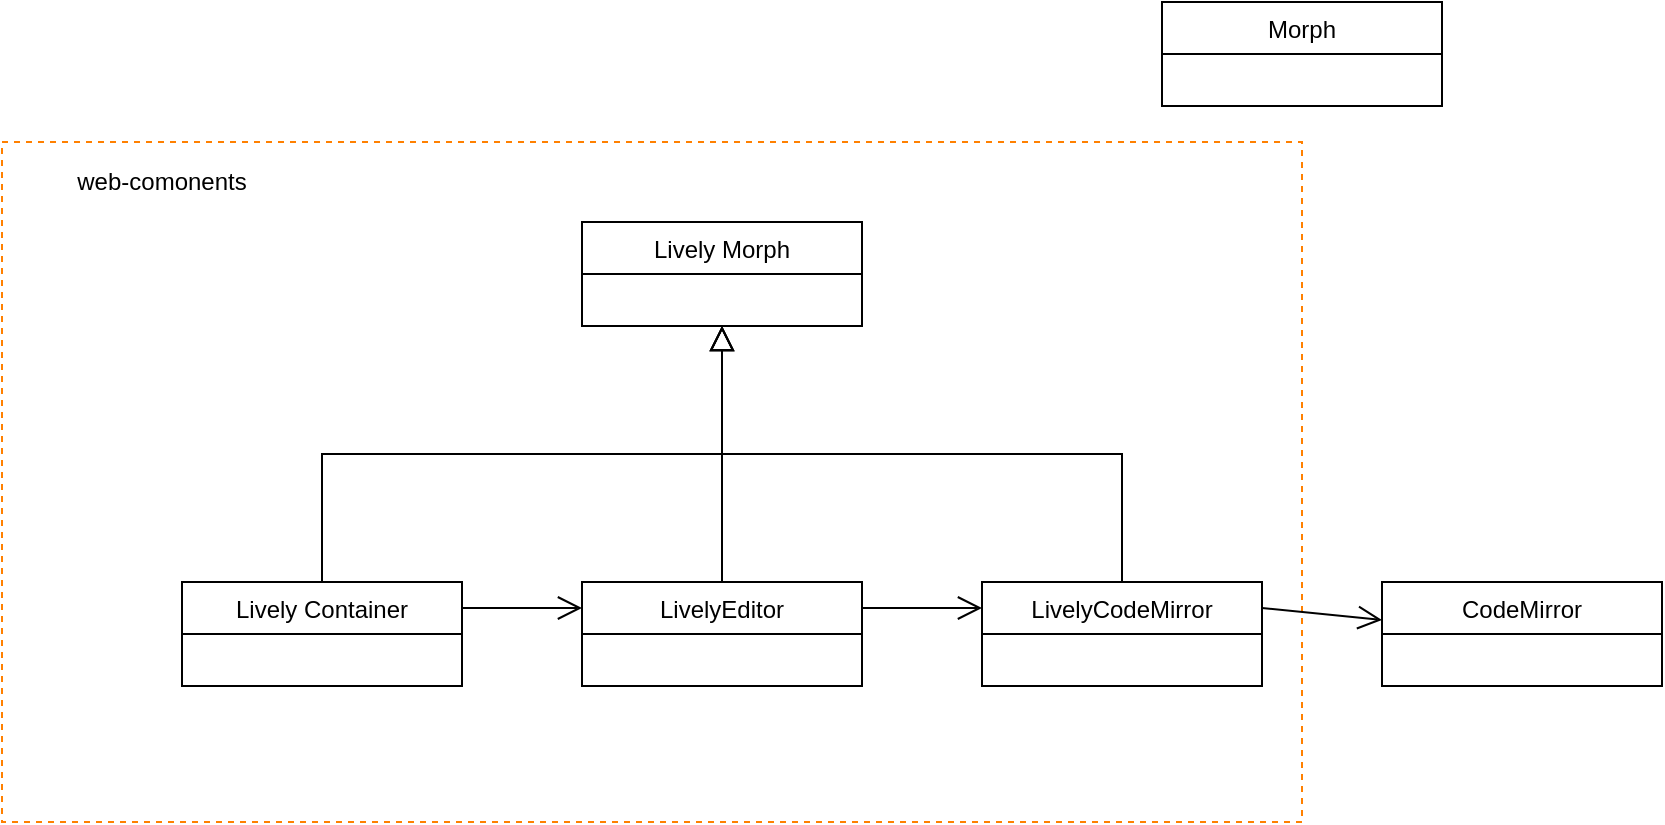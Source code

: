 <mxfile version="12.1.4" type="github" pages="1">
  <diagram name="Page-1" id="97a40813-6b03-0c74-37c1-0168de264b11">
    <mxGraphModel dx="988" dy="698" grid="1" gridSize="10" guides="1" tooltips="1" connect="1" arrows="1" fold="1" page="1" pageScale="1" pageWidth="1169" pageHeight="827" background="#ffffff" math="0" shadow="0">
      <root>
        <mxCell id="0"/>
        <mxCell id="1" parent="0"/>
        <mxCell id="lUxXpUzoLw0f5v7gHDcz-16" value="" style="rounded=0;whiteSpace=wrap;html=1;fillColor=none;dashed=1;strokeColor=#FF8000;" vertex="1" parent="1">
          <mxGeometry x="20" y="100" width="650" height="340" as="geometry"/>
        </mxCell>
        <mxCell id="lUxXpUzoLw0f5v7gHDcz-12" style="edgeStyle=orthogonalEdgeStyle;rounded=0;orthogonalLoop=1;jettySize=auto;html=1;entryX=0.5;entryY=1;entryDx=0;entryDy=0;exitX=0.5;exitY=0;exitDx=0;exitDy=0;endArrow=block;endFill=0;strokeWidth=1;endSize=10;" edge="1" parent="1" source="lUxXpUzoLw0f5v7gHDcz-1" target="lUxXpUzoLw0f5v7gHDcz-11">
          <mxGeometry relative="1" as="geometry">
            <mxPoint x="360" y="140" as="targetPoint"/>
          </mxGeometry>
        </mxCell>
        <mxCell id="lUxXpUzoLw0f5v7gHDcz-1" value="Lively Container" style="swimlane;fontStyle=0;childLayout=stackLayout;horizontal=1;startSize=26;fillColor=none;horizontalStack=0;resizeParent=1;resizeParentMax=0;resizeLast=0;collapsible=1;marginBottom=0;" vertex="1" parent="1">
          <mxGeometry x="110" y="320" width="140" height="52" as="geometry"/>
        </mxCell>
        <mxCell id="lUxXpUzoLw0f5v7gHDcz-13" style="edgeStyle=orthogonalEdgeStyle;rounded=0;orthogonalLoop=1;jettySize=auto;html=1;exitX=0.5;exitY=0;exitDx=0;exitDy=0;entryX=0.5;entryY=1;entryDx=0;entryDy=0;endArrow=block;endFill=0;strokeWidth=1;endSize=10;" edge="1" parent="1" source="lUxXpUzoLw0f5v7gHDcz-5" target="lUxXpUzoLw0f5v7gHDcz-11">
          <mxGeometry relative="1" as="geometry">
            <mxPoint x="360" y="140" as="targetPoint"/>
          </mxGeometry>
        </mxCell>
        <mxCell id="lUxXpUzoLw0f5v7gHDcz-5" value="LivelyEditor" style="swimlane;fontStyle=0;childLayout=stackLayout;horizontal=1;startSize=26;fillColor=none;horizontalStack=0;resizeParent=1;resizeParentMax=0;resizeLast=0;collapsible=1;marginBottom=0;" vertex="1" parent="1">
          <mxGeometry x="310" y="320" width="140" height="52" as="geometry"/>
        </mxCell>
        <mxCell id="lUxXpUzoLw0f5v7gHDcz-14" style="edgeStyle=orthogonalEdgeStyle;rounded=0;orthogonalLoop=1;jettySize=auto;html=1;exitX=0.5;exitY=0;exitDx=0;exitDy=0;entryX=0.5;entryY=1;entryDx=0;entryDy=0;endArrow=block;endFill=0;strokeWidth=1;endSize=10;" edge="1" parent="1" source="lUxXpUzoLw0f5v7gHDcz-6" target="lUxXpUzoLw0f5v7gHDcz-11">
          <mxGeometry relative="1" as="geometry"/>
        </mxCell>
        <mxCell id="lUxXpUzoLw0f5v7gHDcz-6" value="LivelyCodeMirror" style="swimlane;fontStyle=0;childLayout=stackLayout;horizontal=1;startSize=26;fillColor=none;horizontalStack=0;resizeParent=1;resizeParentMax=0;resizeLast=0;collapsible=1;marginBottom=0;" vertex="1" parent="1">
          <mxGeometry x="510" y="320" width="140" height="52" as="geometry"/>
        </mxCell>
        <mxCell id="lUxXpUzoLw0f5v7gHDcz-10" value="CodeMirror" style="swimlane;fontStyle=0;childLayout=stackLayout;horizontal=1;startSize=26;fillColor=none;horizontalStack=0;resizeParent=1;resizeParentMax=0;resizeLast=0;collapsible=1;marginBottom=0;" vertex="1" parent="1">
          <mxGeometry x="710" y="320" width="140" height="52" as="geometry"/>
        </mxCell>
        <mxCell id="lUxXpUzoLw0f5v7gHDcz-11" value="Lively Morph" style="swimlane;fontStyle=0;childLayout=stackLayout;horizontal=1;startSize=26;fillColor=none;horizontalStack=0;resizeParent=1;resizeParentMax=0;resizeLast=0;collapsible=1;marginBottom=0;" vertex="1" parent="1">
          <mxGeometry x="310" y="140" width="140" height="52" as="geometry"/>
        </mxCell>
        <mxCell id="lUxXpUzoLw0f5v7gHDcz-15" value="Morph" style="swimlane;fontStyle=0;childLayout=stackLayout;horizontal=1;startSize=26;fillColor=none;horizontalStack=0;resizeParent=1;resizeParentMax=0;resizeLast=0;collapsible=1;marginBottom=0;" vertex="1" parent="1">
          <mxGeometry x="600" y="30" width="140" height="52" as="geometry"/>
        </mxCell>
        <mxCell id="lUxXpUzoLw0f5v7gHDcz-17" value="web-comonents" style="text;html=1;strokeColor=none;fillColor=none;align=center;verticalAlign=middle;whiteSpace=wrap;rounded=0;dashed=1;" vertex="1" parent="1">
          <mxGeometry x="40" y="110" width="120" height="20" as="geometry"/>
        </mxCell>
        <mxCell id="lUxXpUzoLw0f5v7gHDcz-19" value="" style="endArrow=open;html=1;entryX=0;entryY=0.25;entryDx=0;entryDy=0;exitX=1;exitY=0.25;exitDx=0;exitDy=0;endFill=0;endSize=10;" edge="1" parent="1" source="lUxXpUzoLw0f5v7gHDcz-1" target="lUxXpUzoLw0f5v7gHDcz-5">
          <mxGeometry width="50" height="50" relative="1" as="geometry">
            <mxPoint x="20" y="510" as="sourcePoint"/>
            <mxPoint x="240" y="490" as="targetPoint"/>
          </mxGeometry>
        </mxCell>
        <mxCell id="lUxXpUzoLw0f5v7gHDcz-20" value="" style="endArrow=open;html=1;entryX=0;entryY=0.25;entryDx=0;entryDy=0;exitX=1;exitY=0.25;exitDx=0;exitDy=0;endFill=0;endSize=10;" edge="1" parent="1" source="lUxXpUzoLw0f5v7gHDcz-5" target="lUxXpUzoLw0f5v7gHDcz-6">
          <mxGeometry width="50" height="50" relative="1" as="geometry">
            <mxPoint x="260" y="343" as="sourcePoint"/>
            <mxPoint x="320" y="343" as="targetPoint"/>
          </mxGeometry>
        </mxCell>
        <mxCell id="lUxXpUzoLw0f5v7gHDcz-21" value="" style="endArrow=open;html=1;exitX=1;exitY=0.25;exitDx=0;exitDy=0;endFill=0;endSize=10;" edge="1" parent="1" source="lUxXpUzoLw0f5v7gHDcz-6" target="lUxXpUzoLw0f5v7gHDcz-10">
          <mxGeometry width="50" height="50" relative="1" as="geometry">
            <mxPoint x="460" y="343" as="sourcePoint"/>
            <mxPoint x="520" y="343" as="targetPoint"/>
          </mxGeometry>
        </mxCell>
      </root>
    </mxGraphModel>
  </diagram>
</mxfile>
